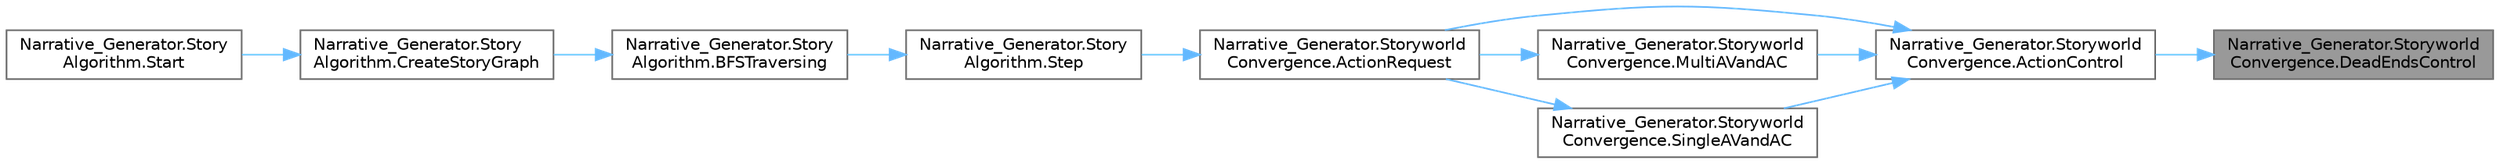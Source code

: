 digraph "Narrative_Generator.StoryworldConvergence.DeadEndsControl"
{
 // LATEX_PDF_SIZE
  bgcolor="transparent";
  edge [fontname=Helvetica,fontsize=10,labelfontname=Helvetica,labelfontsize=10];
  node [fontname=Helvetica,fontsize=10,shape=box,height=0.2,width=0.4];
  rankdir="RL";
  Node1 [label="Narrative_Generator.Storyworld\lConvergence.DeadEndsControl",height=0.2,width=0.4,color="gray40", fillcolor="grey60", style="filled", fontcolor="black",tooltip="A method that checks whether the effects of the action under test will result in a dead end in the gr..."];
  Node1 -> Node2 [dir="back",color="steelblue1",style="solid"];
  Node2 [label="Narrative_Generator.Storyworld\lConvergence.ActionControl",height=0.2,width=0.4,color="grey40", fillcolor="white", style="filled",URL="$class_narrative___generator_1_1_storyworld_convergence.html#ab63aeb27180c660c584261acd9e7051d",tooltip="Checking the action for violation of the established constraints and the reachability of the goal sta..."];
  Node2 -> Node3 [dir="back",color="steelblue1",style="solid"];
  Node3 [label="Narrative_Generator.Storyworld\lConvergence.ActionRequest",height=0.2,width=0.4,color="grey40", fillcolor="white", style="filled",URL="$class_narrative___generator_1_1_storyworld_convergence.html#a371ff7aeb10e59e3c51971228ea94378",tooltip="The agent updates his beliefs, calculates a plan, chooses an action, assigns variables to it,..."];
  Node3 -> Node4 [dir="back",color="steelblue1",style="solid"];
  Node4 [label="Narrative_Generator.Story\lAlgorithm.Step",height=0.2,width=0.4,color="grey40", fillcolor="white", style="filled",URL="$class_narrative___generator_1_1_story_algorithm.html#a14fcd8daa5dd92cef5b985a754ffa59e",tooltip="Convergence in turn asks agents for actions, checks them, applies them, counteracts them,..."];
  Node4 -> Node5 [dir="back",color="steelblue1",style="solid"];
  Node5 [label="Narrative_Generator.Story\lAlgorithm.BFSTraversing",height=0.2,width=0.4,color="grey40", fillcolor="white", style="filled",URL="$class_narrative___generator_1_1_story_algorithm.html#a7791dc587915617de53183d85424e7aa",tooltip="A method in which we sequentially create a story graph, node by node, starting at the root,..."];
  Node5 -> Node6 [dir="back",color="steelblue1",style="solid"];
  Node6 [label="Narrative_Generator.Story\lAlgorithm.CreateStoryGraph",height=0.2,width=0.4,color="grey40", fillcolor="white", style="filled",URL="$class_narrative___generator_1_1_story_algorithm.html#af62b9aaf409a5a30248c0fc5f0055723",tooltip="The method that controls the creation of the story graph."];
  Node6 -> Node7 [dir="back",color="steelblue1",style="solid"];
  Node7 [label="Narrative_Generator.Story\lAlgorithm.Start",height=0.2,width=0.4,color="grey40", fillcolor="white", style="filled",URL="$class_narrative___generator_1_1_story_algorithm.html#a5adcd998433cb838e814c1eb81ea753d",tooltip="Method is an entry point that controls the operation of the algorithm (the sequence of launching othe..."];
  Node2 -> Node8 [dir="back",color="steelblue1",style="solid"];
  Node8 [label="Narrative_Generator.Storyworld\lConvergence.MultiAVandAC",height=0.2,width=0.4,color="grey40", fillcolor="white", style="filled",URL="$class_narrative___generator_1_1_storyworld_convergence.html#a27d193b37c3114cc18d690e4846de59c",tooltip="A method that assigns variables (parameters) and checks the constraints of several actions of the sam..."];
  Node8 -> Node3 [dir="back",color="steelblue1",style="solid"];
  Node2 -> Node9 [dir="back",color="steelblue1",style="solid"];
  Node9 [label="Narrative_Generator.Storyworld\lConvergence.SingleAVandAC",height=0.2,width=0.4,color="grey40", fillcolor="white", style="filled",URL="$class_narrative___generator_1_1_storyworld_convergence.html#a89bee4b7f2aaec44bd5aac2d8f020981",tooltip="A method that assigns variables (parameters) and checks the constraints of one specific action."];
  Node9 -> Node3 [dir="back",color="steelblue1",style="solid"];
}
